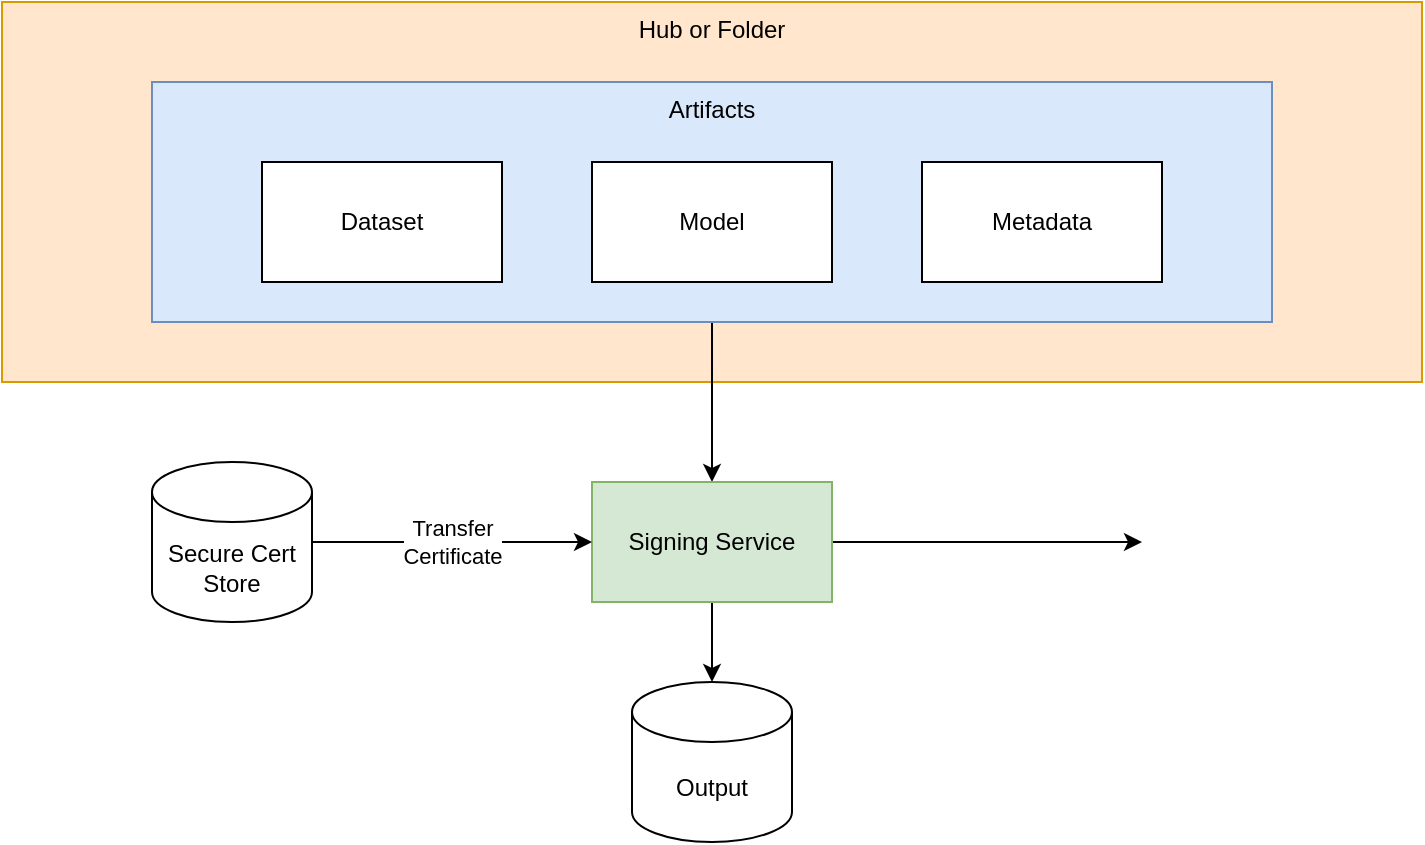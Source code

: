 <mxfile version="28.0.4" pages="4">
  <diagram name="Page-1" id="lHjZKfOE-zh-q63S4vD_">
    <mxGraphModel dx="1018" dy="689" grid="1" gridSize="10" guides="1" tooltips="1" connect="1" arrows="1" fold="1" page="1" pageScale="1" pageWidth="850" pageHeight="1100" math="0" shadow="0">
      <root>
        <mxCell id="0" />
        <mxCell id="1" parent="0" />
        <mxCell id="DBIdx-6xCHj_AeUs6Mxb-13" value="Hub or Folder" style="rounded=0;whiteSpace=wrap;html=1;verticalAlign=top;fillColor=#ffe6cc;strokeColor=#d79b00;" parent="1" vertex="1">
          <mxGeometry x="10" y="90" width="710" height="190" as="geometry" />
        </mxCell>
        <mxCell id="DBIdx-6xCHj_AeUs6Mxb-9" style="edgeStyle=orthogonalEdgeStyle;rounded=0;orthogonalLoop=1;jettySize=auto;html=1;" parent="1" source="DBIdx-6xCHj_AeUs6Mxb-6" target="DBIdx-6xCHj_AeUs6Mxb-3" edge="1">
          <mxGeometry relative="1" as="geometry" />
        </mxCell>
        <mxCell id="DBIdx-6xCHj_AeUs6Mxb-6" value="Artifacts" style="rounded=0;whiteSpace=wrap;html=1;verticalAlign=top;fillColor=#dae8fc;strokeColor=#6c8ebf;" parent="1" vertex="1">
          <mxGeometry x="85" y="130" width="560" height="120" as="geometry" />
        </mxCell>
        <mxCell id="DBIdx-6xCHj_AeUs6Mxb-1" value="Dataset" style="rounded=0;whiteSpace=wrap;html=1;" parent="1" vertex="1">
          <mxGeometry x="140" y="170" width="120" height="60" as="geometry" />
        </mxCell>
        <mxCell id="DBIdx-6xCHj_AeUs6Mxb-2" value="Model" style="rounded=0;whiteSpace=wrap;html=1;" parent="1" vertex="1">
          <mxGeometry x="305" y="170" width="120" height="60" as="geometry" />
        </mxCell>
        <mxCell id="DBIdx-6xCHj_AeUs6Mxb-12" value="" style="edgeStyle=orthogonalEdgeStyle;rounded=0;orthogonalLoop=1;jettySize=auto;html=1;" parent="1" source="DBIdx-6xCHj_AeUs6Mxb-3" target="DBIdx-6xCHj_AeUs6Mxb-10" edge="1">
          <mxGeometry relative="1" as="geometry" />
        </mxCell>
        <mxCell id="iD6rXVJysTFWUHrL01mQ-1" style="edgeStyle=orthogonalEdgeStyle;rounded=0;orthogonalLoop=1;jettySize=auto;html=1;" edge="1" parent="1" source="DBIdx-6xCHj_AeUs6Mxb-3">
          <mxGeometry relative="1" as="geometry">
            <mxPoint x="580" y="360" as="targetPoint" />
          </mxGeometry>
        </mxCell>
        <mxCell id="DBIdx-6xCHj_AeUs6Mxb-3" value="Signing Service" style="rounded=0;whiteSpace=wrap;html=1;fillColor=#d5e8d4;strokeColor=#82b366;" parent="1" vertex="1">
          <mxGeometry x="305" y="330" width="120" height="60" as="geometry" />
        </mxCell>
        <mxCell id="DBIdx-6xCHj_AeUs6Mxb-4" value="Metadata" style="rounded=0;whiteSpace=wrap;html=1;strokeColor=default;align=center;verticalAlign=middle;fontFamily=Helvetica;fontSize=12;fontColor=default;fillColor=default;" parent="1" vertex="1">
          <mxGeometry x="470" y="170" width="120" height="60" as="geometry" />
        </mxCell>
        <mxCell id="DBIdx-6xCHj_AeUs6Mxb-8" value="Transfer&lt;div&gt;Certificate&lt;/div&gt;" style="edgeStyle=orthogonalEdgeStyle;rounded=0;orthogonalLoop=1;jettySize=auto;html=1;" parent="1" source="DBIdx-6xCHj_AeUs6Mxb-7" target="DBIdx-6xCHj_AeUs6Mxb-3" edge="1">
          <mxGeometry relative="1" as="geometry" />
        </mxCell>
        <mxCell id="DBIdx-6xCHj_AeUs6Mxb-7" value="Secure Cert Store" style="shape=cylinder3;whiteSpace=wrap;html=1;boundedLbl=1;backgroundOutline=1;size=15;" parent="1" vertex="1">
          <mxGeometry x="85" y="320" width="80" height="80" as="geometry" />
        </mxCell>
        <mxCell id="DBIdx-6xCHj_AeUs6Mxb-10" value="Output" style="shape=cylinder3;whiteSpace=wrap;html=1;boundedLbl=1;backgroundOutline=1;size=15;" parent="1" vertex="1">
          <mxGeometry x="325" y="430" width="80" height="80" as="geometry" />
        </mxCell>
      </root>
    </mxGraphModel>
  </diagram>
  <diagram id="gBATh2u5Pj2PIVavHPST" name="Page-2">
    <mxGraphModel dx="1146" dy="1150" grid="1" gridSize="10" guides="1" tooltips="1" connect="1" arrows="1" fold="1" page="1" pageScale="1" pageWidth="850" pageHeight="1100" math="0" shadow="0">
      <root>
        <mxCell id="0" />
        <mxCell id="1" parent="0" />
        <mxCell id="5A9qN5svTpLRhIkaRY0r-3" value="" style="edgeStyle=orthogonalEdgeStyle;rounded=0;orthogonalLoop=1;jettySize=auto;html=1;" edge="1" parent="1" source="5A9qN5svTpLRhIkaRY0r-1" target="5A9qN5svTpLRhIkaRY0r-2">
          <mxGeometry relative="1" as="geometry" />
        </mxCell>
        <mxCell id="5A9qN5svTpLRhIkaRY0r-1" value="Input&lt;div&gt;(Folder/REST/CLI)&lt;/div&gt;&lt;div&gt;&lt;br&gt;&lt;/div&gt;&lt;div&gt;[Model, Dataset, Metadata]&lt;/div&gt;" style="rounded=0;whiteSpace=wrap;html=1;" vertex="1" parent="1">
          <mxGeometry x="120" y="270" width="190" height="110" as="geometry" />
        </mxCell>
        <mxCell id="5A9qN5svTpLRhIkaRY0r-5" value="" style="edgeStyle=orthogonalEdgeStyle;rounded=0;orthogonalLoop=1;jettySize=auto;html=1;" edge="1" parent="1" source="5A9qN5svTpLRhIkaRY0r-2" target="5A9qN5svTpLRhIkaRY0r-4">
          <mxGeometry relative="1" as="geometry" />
        </mxCell>
        <mxCell id="5A9qN5svTpLRhIkaRY0r-2" value="Signing Service&lt;div&gt;&lt;br&gt;&lt;/div&gt;&lt;div&gt;&lt;div&gt;1. Hash model + dataset&lt;/div&gt;&lt;div&gt;2. Load keys from KeyStore&lt;/div&gt;&lt;div&gt;3. Generate signature&lt;/div&gt;&lt;div&gt;4. Attach public key + meta&lt;/div&gt;&lt;/div&gt;" style="whiteSpace=wrap;html=1;rounded=0;" vertex="1" parent="1">
          <mxGeometry x="390" y="272.5" width="195" height="105" as="geometry" />
        </mxCell>
        <mxCell id="5A9qN5svTpLRhIkaRY0r-4" value="Output Bundle&amp;nbsp;&lt;div&gt;(.zip)&lt;/div&gt;" style="whiteSpace=wrap;html=1;rounded=0;" vertex="1" parent="1">
          <mxGeometry x="670" y="272.5" width="195" height="105" as="geometry" />
        </mxCell>
      </root>
    </mxGraphModel>
  </diagram>
  <diagram id="jxSmd8mhOVsMAKIabr9P" name="Page-3">
    <mxGraphModel dx="2070" dy="1184" grid="1" gridSize="10" guides="1" tooltips="1" connect="1" arrows="1" fold="1" page="1" pageScale="1" pageWidth="850" pageHeight="1100" math="0" shadow="0">
      <root>
        <mxCell id="0" />
        <mxCell id="1" parent="0" />
        <mxCell id="y8knkoZISpuH4EOaY4Iv-5" value="" style="group" parent="1" vertex="1" connectable="0">
          <mxGeometry x="150" y="120" width="120" height="510" as="geometry" />
        </mxCell>
        <mxCell id="y8knkoZISpuH4EOaY4Iv-1" value="" style="endArrow=none;dashed=1;html=1;dashPattern=1 3;strokeWidth=2;rounded=0;" parent="y8knkoZISpuH4EOaY4Iv-5" target="y8knkoZISpuH4EOaY4Iv-2" edge="1">
          <mxGeometry width="50" height="50" relative="1" as="geometry">
            <mxPoint x="60" y="480" as="sourcePoint" />
            <mxPoint x="60" y="80" as="targetPoint" />
          </mxGeometry>
        </mxCell>
        <mxCell id="y8knkoZISpuH4EOaY4Iv-2" value="Input" style="rounded=1;whiteSpace=wrap;html=1;" parent="y8knkoZISpuH4EOaY4Iv-5" vertex="1">
          <mxGeometry width="120" height="30" as="geometry" />
        </mxCell>
        <mxCell id="y8knkoZISpuH4EOaY4Iv-3" value="Input" style="rounded=1;whiteSpace=wrap;html=1;" parent="y8knkoZISpuH4EOaY4Iv-5" vertex="1">
          <mxGeometry y="480" width="120" height="30" as="geometry" />
        </mxCell>
        <mxCell id="y8knkoZISpuH4EOaY4Iv-42" value="(1) Request Signature Verification" style="endArrow=classic;html=1;rounded=0;" parent="y8knkoZISpuH4EOaY4Iv-5" edge="1">
          <mxGeometry x="-0.787" width="50" height="50" relative="1" as="geometry">
            <mxPoint x="-140" y="420" as="sourcePoint" />
            <mxPoint x="800" y="420" as="targetPoint" />
            <mxPoint as="offset" />
          </mxGeometry>
        </mxCell>
        <mxCell id="y8knkoZISpuH4EOaY4Iv-43" value="(2) Response Signature Status" style="endArrow=classic;html=1;rounded=0;" parent="y8knkoZISpuH4EOaY4Iv-5" edge="1">
          <mxGeometry x="-0.787" width="50" height="50" relative="1" as="geometry">
            <mxPoint x="800" y="450" as="sourcePoint" />
            <mxPoint x="-140" y="450" as="targetPoint" />
            <mxPoint as="offset" />
          </mxGeometry>
        </mxCell>
        <mxCell id="y8knkoZISpuH4EOaY4Iv-6" value="" style="group" parent="1" vertex="1" connectable="0">
          <mxGeometry x="330" y="120" width="120" height="510" as="geometry" />
        </mxCell>
        <mxCell id="y8knkoZISpuH4EOaY4Iv-7" value="" style="endArrow=none;dashed=1;html=1;dashPattern=1 3;strokeWidth=2;rounded=0;" parent="y8knkoZISpuH4EOaY4Iv-6" target="y8knkoZISpuH4EOaY4Iv-8" edge="1">
          <mxGeometry width="50" height="50" relative="1" as="geometry">
            <mxPoint x="60" y="480" as="sourcePoint" />
            <mxPoint x="60" y="80" as="targetPoint" />
          </mxGeometry>
        </mxCell>
        <mxCell id="y8knkoZISpuH4EOaY4Iv-8" value="Signing Service" style="rounded=1;whiteSpace=wrap;html=1;" parent="y8knkoZISpuH4EOaY4Iv-6" vertex="1">
          <mxGeometry width="120" height="30" as="geometry" />
        </mxCell>
        <mxCell id="y8knkoZISpuH4EOaY4Iv-9" value="Signing Service" style="rounded=1;whiteSpace=wrap;html=1;" parent="y8knkoZISpuH4EOaY4Iv-6" vertex="1">
          <mxGeometry y="480" width="120" height="30" as="geometry" />
        </mxCell>
        <mxCell id="y8knkoZISpuH4EOaY4Iv-35" value="(2) Request Artifacts" style="endArrow=classic;html=1;rounded=0;" parent="y8knkoZISpuH4EOaY4Iv-6" edge="1">
          <mxGeometry width="50" height="50" relative="1" as="geometry">
            <mxPoint x="60" y="120" as="sourcePoint" />
            <mxPoint x="-120" y="120" as="targetPoint" />
          </mxGeometry>
        </mxCell>
        <mxCell id="y8knkoZISpuH4EOaY4Iv-36" value="(3) Response Artifacts" style="endArrow=classic;html=1;rounded=0;" parent="y8knkoZISpuH4EOaY4Iv-6" edge="1">
          <mxGeometry width="50" height="50" relative="1" as="geometry">
            <mxPoint x="-120" y="150" as="sourcePoint" />
            <mxPoint x="60" y="150" as="targetPoint" />
            <mxPoint as="offset" />
          </mxGeometry>
        </mxCell>
        <mxCell id="y8knkoZISpuH4EOaY4Iv-37" value="(4) Request Keys" style="endArrow=classic;html=1;rounded=0;" parent="y8knkoZISpuH4EOaY4Iv-6" edge="1">
          <mxGeometry width="50" height="50" relative="1" as="geometry">
            <mxPoint x="60" y="180" as="sourcePoint" />
            <mxPoint x="240" y="180" as="targetPoint" />
            <mxPoint as="offset" />
          </mxGeometry>
        </mxCell>
        <mxCell id="y8knkoZISpuH4EOaY4Iv-39" value="(6) Sign Artifacts" style="endArrow=classic;html=1;rounded=0;edgeStyle=orthogonalEdgeStyle;" parent="y8knkoZISpuH4EOaY4Iv-6" edge="1">
          <mxGeometry width="50" height="50" relative="1" as="geometry">
            <mxPoint x="60" y="250" as="sourcePoint" />
            <mxPoint x="60" y="300" as="targetPoint" />
            <mxPoint as="offset" />
            <Array as="points">
              <mxPoint x="130" y="250" />
              <mxPoint x="130" y="300" />
              <mxPoint x="60" y="300" />
            </Array>
          </mxGeometry>
        </mxCell>
        <mxCell id="y8knkoZISpuH4EOaY4Iv-40" value="(7) Create Bundle" style="endArrow=classic;html=1;rounded=0;" parent="y8knkoZISpuH4EOaY4Iv-6" edge="1">
          <mxGeometry x="0.5" width="50" height="50" relative="1" as="geometry">
            <mxPoint x="60" y="330" as="sourcePoint" />
            <mxPoint x="420" y="330" as="targetPoint" />
            <mxPoint as="offset" />
          </mxGeometry>
        </mxCell>
        <mxCell id="y8knkoZISpuH4EOaY4Iv-10" value="" style="group" parent="1" vertex="1" connectable="0">
          <mxGeometry x="510" y="120" width="120" height="510" as="geometry" />
        </mxCell>
        <mxCell id="y8knkoZISpuH4EOaY4Iv-11" value="" style="endArrow=none;dashed=1;html=1;dashPattern=1 3;strokeWidth=2;rounded=0;" parent="y8knkoZISpuH4EOaY4Iv-10" target="y8knkoZISpuH4EOaY4Iv-12" edge="1">
          <mxGeometry width="50" height="50" relative="1" as="geometry">
            <mxPoint x="60" y="480" as="sourcePoint" />
            <mxPoint x="60" y="80" as="targetPoint" />
          </mxGeometry>
        </mxCell>
        <mxCell id="y8knkoZISpuH4EOaY4Iv-12" value="Keystore" style="rounded=1;whiteSpace=wrap;html=1;" parent="y8knkoZISpuH4EOaY4Iv-10" vertex="1">
          <mxGeometry width="120" height="30" as="geometry" />
        </mxCell>
        <mxCell id="y8knkoZISpuH4EOaY4Iv-13" value="Keystore" style="rounded=1;whiteSpace=wrap;html=1;" parent="y8knkoZISpuH4EOaY4Iv-10" vertex="1">
          <mxGeometry y="480" width="120" height="30" as="geometry" />
        </mxCell>
        <mxCell id="y8knkoZISpuH4EOaY4Iv-38" value="(5) Response Keys" style="endArrow=classic;html=1;rounded=0;" parent="y8knkoZISpuH4EOaY4Iv-10" edge="1">
          <mxGeometry width="50" height="50" relative="1" as="geometry">
            <mxPoint x="60" y="210" as="sourcePoint" />
            <mxPoint x="-120" y="210" as="targetPoint" />
          </mxGeometry>
        </mxCell>
        <mxCell id="y8knkoZISpuH4EOaY4Iv-41" value="(8) Response Signed Bundle" style="endArrow=classic;html=1;rounded=0;" parent="y8knkoZISpuH4EOaY4Iv-10" edge="1">
          <mxGeometry x="0.73" width="50" height="50" relative="1" as="geometry">
            <mxPoint x="240" y="380" as="sourcePoint" />
            <mxPoint x="-500" y="380" as="targetPoint" />
            <mxPoint as="offset" />
          </mxGeometry>
        </mxCell>
        <mxCell id="y8knkoZISpuH4EOaY4Iv-14" value="" style="group" parent="1" vertex="1" connectable="0">
          <mxGeometry x="690" y="120" width="120" height="510" as="geometry" />
        </mxCell>
        <mxCell id="y8knkoZISpuH4EOaY4Iv-15" value="" style="endArrow=none;dashed=1;html=1;dashPattern=1 3;strokeWidth=2;rounded=0;" parent="y8knkoZISpuH4EOaY4Iv-14" target="y8knkoZISpuH4EOaY4Iv-16" edge="1">
          <mxGeometry width="50" height="50" relative="1" as="geometry">
            <mxPoint x="60" y="480" as="sourcePoint" />
            <mxPoint x="60" y="80" as="targetPoint" />
          </mxGeometry>
        </mxCell>
        <mxCell id="y8knkoZISpuH4EOaY4Iv-16" value="Output" style="rounded=1;whiteSpace=wrap;html=1;" parent="y8knkoZISpuH4EOaY4Iv-14" vertex="1">
          <mxGeometry width="120" height="30" as="geometry" />
        </mxCell>
        <mxCell id="y8knkoZISpuH4EOaY4Iv-17" value="Output&lt;span style=&quot;color: rgba(0, 0, 0, 0); font-family: monospace; font-size: 0px; text-align: start; text-wrap-mode: nowrap;&quot;&gt;%3CmxGraphModel%3E%3Croot%3E%3CmxCell%20id%3D%220%22%2F%3E%3CmxCell%20id%3D%221%22%20parent%3D%220%22%2F%3E%3CmxCell%20id%3D%222%22%20value%3D%22%22%20style%3D%22group%22%20vertex%3D%221%22%20connectable%3D%220%22%20parent%3D%221%22%3E%3CmxGeometry%20x%3D%22150%22%20y%3D%22120%22%20width%3D%22120%22%20height%3D%22510%22%20as%3D%22geometry%22%2F%3E%3C%2FmxCell%3E%3CmxCell%20id%3D%223%22%20value%3D%22%22%20style%3D%22endArrow%3Dnone%3Bdashed%3D1%3Bhtml%3D1%3BdashPattern%3D1%203%3BstrokeWidth%3D2%3Brounded%3D0%3B%22%20edge%3D%221%22%20parent%3D%222%22%20target%3D%224%22%3E%3CmxGeometry%20width%3D%2250%22%20height%3D%2250%22%20relative%3D%221%22%20as%3D%22geometry%22%3E%3CmxPoint%20x%3D%2260%22%20y%3D%22480%22%20as%3D%22sourcePoint%22%2F%3E%3CmxPoint%20x%3D%2260%22%20y%3D%2280%22%20as%3D%22targetPoint%22%2F%3E%3C%2FmxGeometry%3E%3C%2FmxCell%3E%3CmxCell%20id%3D%224%22%20value%3D%22Input%22%20style%3D%22rounded%3D1%3BwhiteSpace%3Dwrap%3Bhtml%3D1%3B%22%20vertex%3D%221%22%20parent%3D%222%22%3E%3CmxGeometry%20width%3D%22120%22%20height%3D%2230%22%20as%3D%22geometry%22%2F%3E%3C%2FmxCell%3E%3CmxCell%20id%3D%225%22%20value%3D%22Input%22%20style%3D%22rounded%3D1%3BwhiteSpace%3Dwrap%3Bhtml%3D1%3B%22%20vertex%3D%221%22%20parent%3D%222%22%3E%3CmxGeometry%20y%3D%22480%22%20width%3D%22120%22%20height%3D%2230%22%20as%3D%22geometry%22%2F%3E%3C%2FmxCell%3E%3C%2Froot%3E%3C%2FmxGraphModel%3E&lt;/span&gt;" style="rounded=1;whiteSpace=wrap;html=1;" parent="y8knkoZISpuH4EOaY4Iv-14" vertex="1">
          <mxGeometry y="480" width="120" height="30" as="geometry" />
        </mxCell>
        <mxCell id="y8knkoZISpuH4EOaY4Iv-18" value="" style="group" parent="1" vertex="1" connectable="0">
          <mxGeometry x="890" y="120" width="120" height="510" as="geometry" />
        </mxCell>
        <mxCell id="y8knkoZISpuH4EOaY4Iv-19" value="" style="endArrow=none;dashed=1;html=1;dashPattern=1 3;strokeWidth=2;rounded=0;" parent="y8knkoZISpuH4EOaY4Iv-18" target="y8knkoZISpuH4EOaY4Iv-20" edge="1">
          <mxGeometry width="50" height="50" relative="1" as="geometry">
            <mxPoint x="60" y="480" as="sourcePoint" />
            <mxPoint x="60" y="80" as="targetPoint" />
          </mxGeometry>
        </mxCell>
        <mxCell id="y8knkoZISpuH4EOaY4Iv-20" value="Verifier" style="rounded=1;whiteSpace=wrap;html=1;" parent="y8knkoZISpuH4EOaY4Iv-18" vertex="1">
          <mxGeometry width="120" height="30" as="geometry" />
        </mxCell>
        <mxCell id="y8knkoZISpuH4EOaY4Iv-21" value="Verifier" style="rounded=1;whiteSpace=wrap;html=1;" parent="y8knkoZISpuH4EOaY4Iv-18" vertex="1">
          <mxGeometry y="480" width="120" height="30" as="geometry" />
        </mxCell>
        <mxCell id="y8knkoZISpuH4EOaY4Iv-22" value="User" style="shape=umlActor;verticalLabelPosition=bottom;verticalAlign=top;html=1;outlineConnect=0;" parent="1" vertex="1">
          <mxGeometry x="-5" y="70" width="30" height="60" as="geometry" />
        </mxCell>
        <mxCell id="y8knkoZISpuH4EOaY4Iv-31" value="User" style="rounded=1;whiteSpace=wrap;html=1;" parent="1" vertex="1">
          <mxGeometry x="-50" y="600" width="120" height="30" as="geometry" />
        </mxCell>
        <mxCell id="y8knkoZISpuH4EOaY4Iv-29" value="" style="endArrow=none;dashed=1;html=1;dashPattern=1 3;strokeWidth=2;rounded=0;" parent="1" edge="1">
          <mxGeometry width="50" height="50" relative="1" as="geometry">
            <mxPoint x="10" y="600" as="sourcePoint" />
            <mxPoint x="10" y="150" as="targetPoint" />
          </mxGeometry>
        </mxCell>
        <mxCell id="y8knkoZISpuH4EOaY4Iv-33" value="(1) Request Signing" style="endArrow=classic;html=1;rounded=0;" parent="1" edge="1">
          <mxGeometry x="-0.474" width="50" height="50" relative="1" as="geometry">
            <mxPoint x="10" y="210" as="sourcePoint" />
            <mxPoint x="390" y="210" as="targetPoint" />
            <mxPoint as="offset" />
          </mxGeometry>
        </mxCell>
        <mxCell id="y8knkoZISpuH4EOaY4Iv-46" value="" style="edgeStyle=orthogonalEdgeStyle;rounded=0;orthogonalLoop=1;jettySize=auto;html=1;entryX=1;entryY=0.5;entryDx=0;entryDy=0;" parent="1" source="y8knkoZISpuH4EOaY4Iv-44" target="y8knkoZISpuH4EOaY4Iv-47" edge="1">
          <mxGeometry relative="1" as="geometry">
            <mxPoint x="-115" y="355" as="targetPoint" />
          </mxGeometry>
        </mxCell>
        <mxCell id="y8knkoZISpuH4EOaY4Iv-44" value="" style="shape=curlyBracket;whiteSpace=wrap;html=1;rounded=1;labelPosition=left;verticalLabelPosition=middle;align=right;verticalAlign=middle;" parent="1" vertex="1">
          <mxGeometry x="-70" y="210" width="50" height="310" as="geometry" />
        </mxCell>
        <mxCell id="y8knkoZISpuH4EOaY4Iv-47" value="Signing Process" style="text;html=1;align=center;verticalAlign=middle;whiteSpace=wrap;rounded=0;" parent="1" vertex="1">
          <mxGeometry x="-150" y="350" width="60" height="30" as="geometry" />
        </mxCell>
        <mxCell id="y8knkoZISpuH4EOaY4Iv-50" style="edgeStyle=orthogonalEdgeStyle;rounded=0;orthogonalLoop=1;jettySize=auto;html=1;" parent="1" source="y8knkoZISpuH4EOaY4Iv-48" target="y8knkoZISpuH4EOaY4Iv-49" edge="1">
          <mxGeometry relative="1" as="geometry" />
        </mxCell>
        <mxCell id="y8knkoZISpuH4EOaY4Iv-48" value="" style="shape=curlyBracket;whiteSpace=wrap;html=1;rounded=1;labelPosition=left;verticalLabelPosition=middle;align=right;verticalAlign=middle;" parent="1" vertex="1">
          <mxGeometry x="-70" y="530" width="50" height="50" as="geometry" />
        </mxCell>
        <mxCell id="y8knkoZISpuH4EOaY4Iv-49" value="Signature Verification Process" style="text;html=1;align=center;verticalAlign=middle;whiteSpace=wrap;rounded=0;" parent="1" vertex="1">
          <mxGeometry x="-150" y="540" width="60" height="30" as="geometry" />
        </mxCell>
      </root>
    </mxGraphModel>
  </diagram>
  <diagram id="WhpVRVChynw1reP00Lfb" name="Page-4">
    <mxGraphModel dx="2070" dy="1184" grid="1" gridSize="10" guides="1" tooltips="1" connect="1" arrows="1" fold="1" page="1" pageScale="1" pageWidth="850" pageHeight="1100" math="0" shadow="0">
      <root>
        <mxCell id="0" />
        <mxCell id="1" parent="0" />
        <mxCell id="Ur2vTDHt5LLVgG34sixB-9" value="" style="edgeStyle=orthogonalEdgeStyle;rounded=0;orthogonalLoop=1;jettySize=auto;html=1;" edge="1" parent="1" source="Ur2vTDHt5LLVgG34sixB-1" target="Ur2vTDHt5LLVgG34sixB-2">
          <mxGeometry relative="1" as="geometry" />
        </mxCell>
        <mxCell id="Ur2vTDHt5LLVgG34sixB-1" value="Source Code" style="rounded=0;whiteSpace=wrap;html=1;" vertex="1" parent="1">
          <mxGeometry x="260" y="160" width="120" height="60" as="geometry" />
        </mxCell>
        <mxCell id="Ur2vTDHt5LLVgG34sixB-10" value="" style="edgeStyle=orthogonalEdgeStyle;rounded=0;orthogonalLoop=1;jettySize=auto;html=1;" edge="1" parent="1" source="Ur2vTDHt5LLVgG34sixB-2" target="Ur2vTDHt5LLVgG34sixB-3">
          <mxGeometry relative="1" as="geometry" />
        </mxCell>
        <mxCell id="Ur2vTDHt5LLVgG34sixB-2" value="Dependencies + Libraries" style="rounded=0;whiteSpace=wrap;html=1;" vertex="1" parent="1">
          <mxGeometry x="260" y="260" width="120" height="60" as="geometry" />
        </mxCell>
        <mxCell id="Ur2vTDHt5LLVgG34sixB-11" value="" style="edgeStyle=orthogonalEdgeStyle;rounded=0;orthogonalLoop=1;jettySize=auto;html=1;" edge="1" parent="1" source="Ur2vTDHt5LLVgG34sixB-3" target="Ur2vTDHt5LLVgG34sixB-4">
          <mxGeometry relative="1" as="geometry" />
        </mxCell>
        <mxCell id="Ur2vTDHt5LLVgG34sixB-3" value="&lt;meta charset=&quot;utf-8&quot;&gt;Build &amp;amp; Compilation" style="rounded=0;whiteSpace=wrap;html=1;" vertex="1" parent="1">
          <mxGeometry x="260" y="360" width="120" height="60" as="geometry" />
        </mxCell>
        <mxCell id="Ur2vTDHt5LLVgG34sixB-12" value="" style="edgeStyle=orthogonalEdgeStyle;rounded=0;orthogonalLoop=1;jettySize=auto;html=1;" edge="1" parent="1" source="Ur2vTDHt5LLVgG34sixB-4" target="Ur2vTDHt5LLVgG34sixB-5">
          <mxGeometry relative="1" as="geometry" />
        </mxCell>
        <mxCell id="Ur2vTDHt5LLVgG34sixB-4" value="&lt;meta charset=&quot;utf-8&quot;&gt;Container Images &amp;amp; Base Layers" style="rounded=0;whiteSpace=wrap;html=1;" vertex="1" parent="1">
          <mxGeometry x="260" y="460" width="120" height="60" as="geometry" />
        </mxCell>
        <mxCell id="Ur2vTDHt5LLVgG34sixB-13" value="" style="edgeStyle=orthogonalEdgeStyle;rounded=0;orthogonalLoop=1;jettySize=auto;html=1;" edge="1" parent="1" source="Ur2vTDHt5LLVgG34sixB-5" target="Ur2vTDHt5LLVgG34sixB-8">
          <mxGeometry relative="1" as="geometry" />
        </mxCell>
        <mxCell id="Ur2vTDHt5LLVgG34sixB-5" value="&lt;meta charset=&quot;utf-8&quot;&gt;Artifact Storage (Registries)" style="rounded=0;whiteSpace=wrap;html=1;" vertex="1" parent="1">
          <mxGeometry x="260" y="560" width="120" height="60" as="geometry" />
        </mxCell>
        <mxCell id="Ur2vTDHt5LLVgG34sixB-8" value="&lt;meta charset=&quot;utf-8&quot;&gt;Deployment &amp;amp; Runtime" style="rounded=0;whiteSpace=wrap;html=1;" vertex="1" parent="1">
          <mxGeometry x="260" y="660" width="120" height="60" as="geometry" />
        </mxCell>
        <mxCell id="Ur2vTDHt5LLVgG34sixB-14" value="" style="endArrow=blockThin;html=1;strokeColor=#d20a0a;bendable=1;rounded=0;endFill=1;endSize=4;strokeWidth=1.5;startSize=4;startArrow=none;startFill=0;" edge="1" parent="1" source="Ur2vTDHt5LLVgG34sixB-18">
          <mxGeometry width="50" height="50" relative="1" as="geometry">
            <mxPoint x="440" y="190" as="sourcePoint" />
            <mxPoint x="260" y="190" as="targetPoint" />
            <Array as="points" />
          </mxGeometry>
        </mxCell>
        <mxCell id="Ur2vTDHt5LLVgG34sixB-22" value="" style="group" vertex="1" connectable="0" parent="1">
          <mxGeometry x="-70" y="160" width="230" height="60" as="geometry" />
        </mxCell>
        <mxCell id="Ur2vTDHt5LLVgG34sixB-18" value="Malicious commits, insider threats, or compromised repositories" style="rounded=1;whiteSpace=wrap;html=1;dashed=1;strokeColor=#FF3333;strokeWidth=2;" vertex="1" parent="Ur2vTDHt5LLVgG34sixB-22">
          <mxGeometry width="230" height="60" as="geometry" />
        </mxCell>
        <mxCell id="Ur2vTDHt5LLVgG34sixB-23" value="" style="group" vertex="1" connectable="0" parent="1">
          <mxGeometry x="-70" y="260" width="230" height="60" as="geometry" />
        </mxCell>
        <mxCell id="Ur2vTDHt5LLVgG34sixB-24" value="Using outdated or malicious open-source packages" style="rounded=1;whiteSpace=wrap;html=1;dashed=1;strokeColor=#FF3333;strokeWidth=2;" vertex="1" parent="Ur2vTDHt5LLVgG34sixB-23">
          <mxGeometry width="230" height="60" as="geometry" />
        </mxCell>
        <mxCell id="Ur2vTDHt5LLVgG34sixB-26" value="" style="group" vertex="1" connectable="0" parent="1">
          <mxGeometry x="-70" y="360" width="230" height="60" as="geometry" />
        </mxCell>
        <mxCell id="Ur2vTDHt5LLVgG34sixB-27" value="&lt;meta charset=&quot;utf-8&quot;&gt;Compromised CI/CD pipelines inserting malicious code" style="rounded=1;whiteSpace=wrap;html=1;dashed=1;strokeColor=#FF3333;strokeWidth=2;" vertex="1" parent="Ur2vTDHt5LLVgG34sixB-26">
          <mxGeometry width="230" height="60" as="geometry" />
        </mxCell>
        <mxCell id="Ur2vTDHt5LLVgG34sixB-29" value="" style="group" vertex="1" connectable="0" parent="1">
          <mxGeometry x="-70" y="460" width="230" height="60" as="geometry" />
        </mxCell>
        <mxCell id="Ur2vTDHt5LLVgG34sixB-30" value="&lt;meta charset=&quot;utf-8&quot;&gt;Vulnerabilities in base images or bloated containers" style="rounded=1;whiteSpace=wrap;html=1;dashed=1;strokeColor=#FF3333;strokeWidth=2;" vertex="1" parent="Ur2vTDHt5LLVgG34sixB-29">
          <mxGeometry width="230" height="60" as="geometry" />
        </mxCell>
        <mxCell id="Ur2vTDHt5LLVgG34sixB-32" value="" style="group" vertex="1" connectable="0" parent="1">
          <mxGeometry x="-70" y="560" width="230" height="60" as="geometry" />
        </mxCell>
        <mxCell id="Ur2vTDHt5LLVgG34sixB-33" value="&lt;meta charset=&quot;utf-8&quot;&gt;Registry tampering or man-in-the-middle attacks" style="rounded=1;whiteSpace=wrap;html=1;dashed=1;strokeColor=#FF3333;strokeWidth=2;" vertex="1" parent="Ur2vTDHt5LLVgG34sixB-32">
          <mxGeometry width="230" height="60" as="geometry" />
        </mxCell>
        <mxCell id="Ur2vTDHt5LLVgG34sixB-35" value="" style="group" vertex="1" connectable="0" parent="1">
          <mxGeometry x="-70" y="660" width="230" height="60" as="geometry" />
        </mxCell>
        <mxCell id="Ur2vTDHt5LLVgG34sixB-36" value="Pulling unverified images into production; runtime exploits" style="rounded=1;whiteSpace=wrap;html=1;dashed=1;strokeColor=#FF3333;strokeWidth=2;" vertex="1" parent="Ur2vTDHt5LLVgG34sixB-35">
          <mxGeometry width="230" height="60" as="geometry" />
        </mxCell>
        <mxCell id="Ur2vTDHt5LLVgG34sixB-38" value="" style="endArrow=blockThin;html=1;strokeColor=#d20a0a;bendable=1;rounded=0;endFill=1;endSize=4;strokeWidth=1.5;startSize=4;startArrow=none;startFill=0;" edge="1" parent="1" source="Ur2vTDHt5LLVgG34sixB-24">
          <mxGeometry width="50" height="50" relative="1" as="geometry">
            <mxPoint x="440" y="289.5" as="sourcePoint" />
            <mxPoint x="260" y="290" as="targetPoint" />
            <Array as="points" />
          </mxGeometry>
        </mxCell>
        <mxCell id="Ur2vTDHt5LLVgG34sixB-39" value="" style="endArrow=blockThin;html=1;strokeColor=#d20a0a;bendable=1;rounded=0;endFill=1;endSize=4;strokeWidth=1.5;startSize=4;startArrow=none;startFill=0;exitX=1;exitY=0.5;exitDx=0;exitDy=0;" edge="1" parent="1" source="Ur2vTDHt5LLVgG34sixB-27">
          <mxGeometry width="50" height="50" relative="1" as="geometry">
            <mxPoint x="440" y="389.5" as="sourcePoint" />
            <mxPoint x="260" y="390" as="targetPoint" />
            <Array as="points" />
          </mxGeometry>
        </mxCell>
        <mxCell id="Ur2vTDHt5LLVgG34sixB-40" value="" style="endArrow=blockThin;html=1;strokeColor=#d20a0a;bendable=1;rounded=0;endFill=1;endSize=4;strokeWidth=1.5;startSize=4;startArrow=none;startFill=0;exitX=1;exitY=0.5;exitDx=0;exitDy=0;" edge="1" parent="1" source="Ur2vTDHt5LLVgG34sixB-30">
          <mxGeometry width="50" height="50" relative="1" as="geometry">
            <mxPoint x="440" y="489.5" as="sourcePoint" />
            <mxPoint x="260" y="490" as="targetPoint" />
            <Array as="points" />
          </mxGeometry>
        </mxCell>
        <mxCell id="Ur2vTDHt5LLVgG34sixB-41" value="" style="endArrow=blockThin;html=1;strokeColor=#d20a0a;bendable=1;rounded=0;endFill=1;endSize=4;strokeWidth=1.5;startSize=4;startArrow=none;startFill=0;" edge="1" parent="1" source="Ur2vTDHt5LLVgG34sixB-33">
          <mxGeometry width="50" height="50" relative="1" as="geometry">
            <mxPoint x="440" y="589.5" as="sourcePoint" />
            <mxPoint x="260" y="590" as="targetPoint" />
            <Array as="points" />
          </mxGeometry>
        </mxCell>
        <mxCell id="Ur2vTDHt5LLVgG34sixB-42" value="" style="endArrow=blockThin;html=1;strokeColor=#d20a0a;bendable=1;rounded=0;endFill=1;endSize=4;strokeWidth=1.5;startSize=4;startArrow=none;startFill=0;exitX=1;exitY=0.5;exitDx=0;exitDy=0;" edge="1" parent="1" source="Ur2vTDHt5LLVgG34sixB-36">
          <mxGeometry width="50" height="50" relative="1" as="geometry">
            <mxPoint x="440" y="689.5" as="sourcePoint" />
            <mxPoint x="260" y="690" as="targetPoint" />
            <Array as="points" />
          </mxGeometry>
        </mxCell>
        <mxCell id="Ur2vTDHt5LLVgG34sixB-43" value="&lt;font style=&quot;font-size: 16px;&quot;&gt;Possible Attacks&lt;/font&gt;" style="text;html=1;align=center;verticalAlign=middle;whiteSpace=wrap;rounded=0;" vertex="1" parent="1">
          <mxGeometry x="-30" y="100" width="150" height="30" as="geometry" />
        </mxCell>
        <mxCell id="Ur2vTDHt5LLVgG34sixB-44" value="&lt;font style=&quot;font-size: 16px;&quot;&gt;Software Supply Chain Stage&lt;/font&gt;" style="text;html=1;align=center;verticalAlign=middle;whiteSpace=wrap;rounded=0;" vertex="1" parent="1">
          <mxGeometry x="245" y="100" width="150" height="30" as="geometry" />
        </mxCell>
        <mxCell id="Ur2vTDHt5LLVgG34sixB-47" value="&lt;font style=&quot;font-size: 16px;&quot;&gt;Protection&lt;/font&gt;" style="text;html=1;align=center;verticalAlign=middle;whiteSpace=wrap;rounded=0;" vertex="1" parent="1">
          <mxGeometry x="540" y="100" width="150" height="30" as="geometry" />
        </mxCell>
        <mxCell id="Ur2vTDHt5LLVgG34sixB-48" value="" style="group" vertex="1" connectable="0" parent="1">
          <mxGeometry x="480" y="160" width="270" height="60" as="geometry" />
        </mxCell>
        <mxCell id="Ur2vTDHt5LLVgG34sixB-49" value="&lt;font style=&quot;color: rgb(0, 0, 0);&quot;&gt;&lt;span style=&quot;font-family: -apple-system, &amp;quot;system-ui&amp;quot;, &amp;quot;Segoe WPC&amp;quot;, &amp;quot;Segoe UI&amp;quot;, system-ui, Ubuntu, &amp;quot;Droid Sans&amp;quot;, sans-serif;&quot;&gt;- Enforce signed commits&lt;/span&gt;&lt;br style=&quot;font-family: -apple-system, &amp;quot;system-ui&amp;quot;, &amp;quot;Segoe WPC&amp;quot;, &amp;quot;Segoe UI&amp;quot;, system-ui, Ubuntu, &amp;quot;Droid Sans&amp;quot;, sans-serif;&quot;&gt;&lt;span style=&quot;font-family: -apple-system, &amp;quot;system-ui&amp;quot;, &amp;quot;Segoe WPC&amp;quot;, &amp;quot;Segoe UI&amp;quot;, system-ui, Ubuntu, &amp;quot;Droid Sans&amp;quot;, sans-serif;&quot;&gt;- Apply access controls and review processes&lt;/span&gt;&lt;br style=&quot;font-family: -apple-system, &amp;quot;system-ui&amp;quot;, &amp;quot;Segoe WPC&amp;quot;, &amp;quot;Segoe UI&amp;quot;, system-ui, Ubuntu, &amp;quot;Droid Sans&amp;quot;, sans-serif;&quot;&gt;&lt;span style=&quot;font-family: -apple-system, &amp;quot;system-ui&amp;quot;, &amp;quot;Segoe WPC&amp;quot;, &amp;quot;Segoe UI&amp;quot;, system-ui, Ubuntu, &amp;quot;Droid Sans&amp;quot;, sans-serif;&quot;&gt;- Run SAST (Static Analysis)&lt;/span&gt;&lt;/font&gt;" style="rounded=1;whiteSpace=wrap;html=1;dashed=1;strokeColor=#66CC00;strokeWidth=2;align=left;" vertex="1" parent="Ur2vTDHt5LLVgG34sixB-48">
          <mxGeometry width="270" height="60" as="geometry" />
        </mxCell>
        <mxCell id="Ur2vTDHt5LLVgG34sixB-60" value="" style="group" vertex="1" connectable="0" parent="1">
          <mxGeometry x="480" y="260" width="270" height="60" as="geometry" />
        </mxCell>
        <mxCell id="Ur2vTDHt5LLVgG34sixB-61" value="&lt;font style=&quot;color: rgb(0, 0, 0);&quot;&gt;&lt;span style=&quot;font-family: -apple-system, &amp;quot;system-ui&amp;quot;, &amp;quot;Segoe WPC&amp;quot;, &amp;quot;Segoe UI&amp;quot;, system-ui, Ubuntu, &amp;quot;Droid Sans&amp;quot;, sans-serif;&quot;&gt;- Maintain an SBOM&lt;/span&gt;&lt;br style=&quot;font-family: -apple-system, &amp;quot;system-ui&amp;quot;, &amp;quot;Segoe WPC&amp;quot;, &amp;quot;Segoe UI&amp;quot;, system-ui, Ubuntu, &amp;quot;Droid Sans&amp;quot;, sans-serif;&quot;&gt;&lt;span style=&quot;font-family: -apple-system, &amp;quot;system-ui&amp;quot;, &amp;quot;Segoe WPC&amp;quot;, &amp;quot;Segoe UI&amp;quot;, system-ui, Ubuntu, &amp;quot;Droid Sans&amp;quot;, sans-serif;&quot;&gt;- Use trusted registries&lt;/span&gt;&lt;br style=&quot;font-family: -apple-system, &amp;quot;system-ui&amp;quot;, &amp;quot;Segoe WPC&amp;quot;, &amp;quot;Segoe UI&amp;quot;, system-ui, Ubuntu, &amp;quot;Droid Sans&amp;quot;, sans-serif;&quot;&gt;&lt;/font&gt;&lt;div style=&quot;&quot;&gt;&lt;span style=&quot;font-family: -apple-system, &amp;quot;system-ui&amp;quot;, &amp;quot;Segoe WPC&amp;quot;, &amp;quot;Segoe UI&amp;quot;, system-ui, Ubuntu, &amp;quot;Droid Sans&amp;quot;, sans-serif; background-color: transparent;&quot;&gt;&lt;font style=&quot;color: rgb(0, 0, 0);&quot;&gt;- Run automated dependency scans&lt;/font&gt;&lt;/span&gt;&lt;/div&gt;" style="rounded=1;whiteSpace=wrap;html=1;dashed=1;strokeColor=#66CC00;strokeWidth=2;align=left;" vertex="1" parent="Ur2vTDHt5LLVgG34sixB-60">
          <mxGeometry width="270" height="60" as="geometry" />
        </mxCell>
        <mxCell id="Ur2vTDHt5LLVgG34sixB-62" value="" style="group" vertex="1" connectable="0" parent="1">
          <mxGeometry x="480" y="360" width="270" height="60" as="geometry" />
        </mxCell>
        <mxCell id="Ur2vTDHt5LLVgG34sixB-63" value="&lt;font&gt;&lt;span style=&quot;font-family: -apple-system, &amp;quot;system-ui&amp;quot;, &amp;quot;Segoe WPC&amp;quot;, &amp;quot;Segoe UI&amp;quot;, system-ui, Ubuntu, &amp;quot;Droid Sans&amp;quot;, sans-serif;&quot;&gt;- Isolate build environments&lt;/span&gt;&lt;br style=&quot;font-family: -apple-system, &amp;quot;system-ui&amp;quot;, &amp;quot;Segoe WPC&amp;quot;, &amp;quot;Segoe UI&amp;quot;, system-ui, Ubuntu, &amp;quot;Droid Sans&amp;quot;, sans-serif;&quot;&gt;&lt;span style=&quot;font-family: -apple-system, &amp;quot;system-ui&amp;quot;, &amp;quot;Segoe WPC&amp;quot;, &amp;quot;Segoe UI&amp;quot;, system-ui, Ubuntu, &amp;quot;Droid Sans&amp;quot;, sans-serif;&quot;&gt;- Validate commit signatures before building&lt;/span&gt;&lt;br style=&quot;font-family: -apple-system, &amp;quot;system-ui&amp;quot;, &amp;quot;Segoe WPC&amp;quot;, &amp;quot;Segoe UI&amp;quot;, system-ui, Ubuntu, &amp;quot;Droid Sans&amp;quot;, sans-serif;&quot;&gt;&lt;span style=&quot;font-family: -apple-system, &amp;quot;system-ui&amp;quot;, &amp;quot;Segoe WPC&amp;quot;, &amp;quot;Segoe UI&amp;quot;, system-ui, Ubuntu, &amp;quot;Droid Sans&amp;quot;, sans-serif;&quot;&gt;- Sign artifacts as produced&lt;/span&gt;&lt;/font&gt;" style="rounded=1;whiteSpace=wrap;html=1;dashed=1;strokeColor=#66CC00;strokeWidth=2;align=left;" vertex="1" parent="Ur2vTDHt5LLVgG34sixB-62">
          <mxGeometry width="270" height="60" as="geometry" />
        </mxCell>
        <mxCell id="Ur2vTDHt5LLVgG34sixB-64" value="" style="group" vertex="1" connectable="0" parent="1">
          <mxGeometry x="480" y="460" width="270" height="60" as="geometry" />
        </mxCell>
        <mxCell id="Ur2vTDHt5LLVgG34sixB-65" value="&lt;font&gt;&lt;span style=&quot;font-family: -apple-system, &amp;quot;system-ui&amp;quot;, &amp;quot;Segoe WPC&amp;quot;, &amp;quot;Segoe UI&amp;quot;, system-ui, Ubuntu, &amp;quot;Droid Sans&amp;quot;, sans-serif;&quot;&gt;- Use minimal base images&lt;/span&gt;&lt;br style=&quot;font-family: -apple-system, &amp;quot;system-ui&amp;quot;, &amp;quot;Segoe WPC&amp;quot;, &amp;quot;Segoe UI&amp;quot;, system-ui, Ubuntu, &amp;quot;Droid Sans&amp;quot;, sans-serif;&quot;&gt;&lt;span style=&quot;font-family: -apple-system, &amp;quot;system-ui&amp;quot;, &amp;quot;Segoe WPC&amp;quot;, &amp;quot;Segoe UI&amp;quot;, system-ui, Ubuntu, &amp;quot;Droid Sans&amp;quot;, sans-serif;&quot;&gt;- Regularly scan and update base images&lt;/span&gt;&lt;br style=&quot;font-family: -apple-system, &amp;quot;system-ui&amp;quot;, &amp;quot;Segoe WPC&amp;quot;, &amp;quot;Segoe UI&amp;quot;, system-ui, Ubuntu, &amp;quot;Droid Sans&amp;quot;, sans-serif;&quot;&gt;&lt;span style=&quot;font-family: -apple-system, &amp;quot;system-ui&amp;quot;, &amp;quot;Segoe WPC&amp;quot;, &amp;quot;Segoe UI&amp;quot;, system-ui, Ubuntu, &amp;quot;Droid Sans&amp;quot;, sans-serif;&quot;&gt;- Enforce container signing/verification&lt;/span&gt;&lt;/font&gt;" style="rounded=1;whiteSpace=wrap;html=1;dashed=1;strokeColor=#66CC00;strokeWidth=2;align=left;" vertex="1" parent="Ur2vTDHt5LLVgG34sixB-64">
          <mxGeometry width="270" height="60" as="geometry" />
        </mxCell>
        <mxCell id="Ur2vTDHt5LLVgG34sixB-66" value="" style="group" vertex="1" connectable="0" parent="1">
          <mxGeometry x="480" y="560" width="270" height="60" as="geometry" />
        </mxCell>
        <mxCell id="Ur2vTDHt5LLVgG34sixB-67" value="&lt;font&gt;&lt;span style=&quot;font-family: -apple-system, &amp;quot;system-ui&amp;quot;, &amp;quot;Segoe WPC&amp;quot;, &amp;quot;Segoe UI&amp;quot;, system-ui, Ubuntu, &amp;quot;Droid Sans&amp;quot;, sans-serif;&quot;&gt;- Store signed artifacts only&lt;/span&gt;&lt;br style=&quot;font-family: -apple-system, &amp;quot;system-ui&amp;quot;, &amp;quot;Segoe WPC&amp;quot;, &amp;quot;Segoe UI&amp;quot;, system-ui, Ubuntu, &amp;quot;Droid Sans&amp;quot;, sans-serif;&quot;&gt;&lt;span style=&quot;font-family: -apple-system, &amp;quot;system-ui&amp;quot;, &amp;quot;Segoe WPC&amp;quot;, &amp;quot;Segoe UI&amp;quot;, system-ui, Ubuntu, &amp;quot;Droid Sans&amp;quot;, sans-serif;&quot;&gt;- Apply strict access controls&lt;/span&gt;&lt;br style=&quot;font-family: -apple-system, &amp;quot;system-ui&amp;quot;, &amp;quot;Segoe WPC&amp;quot;, &amp;quot;Segoe UI&amp;quot;, system-ui, Ubuntu, &amp;quot;Droid Sans&amp;quot;, sans-serif;&quot;&gt;&lt;span style=&quot;font-family: -apple-system, &amp;quot;system-ui&amp;quot;, &amp;quot;Segoe WPC&amp;quot;, &amp;quot;Segoe UI&amp;quot;, system-ui, Ubuntu, &amp;quot;Droid Sans&amp;quot;, sans-serif;&quot;&gt;- Enable vulnerability scanning at registry&lt;/span&gt;&lt;/font&gt;" style="rounded=1;whiteSpace=wrap;html=1;dashed=1;strokeColor=#66CC00;strokeWidth=2;align=left;" vertex="1" parent="Ur2vTDHt5LLVgG34sixB-66">
          <mxGeometry width="270" height="60" as="geometry" />
        </mxCell>
        <mxCell id="Ur2vTDHt5LLVgG34sixB-68" value="" style="group" vertex="1" connectable="0" parent="1">
          <mxGeometry x="480" y="660" width="270" height="60" as="geometry" />
        </mxCell>
        <mxCell id="Ur2vTDHt5LLVgG34sixB-69" value="&lt;font&gt;&lt;span style=&quot;font-family: -apple-system, &amp;quot;system-ui&amp;quot;, &amp;quot;Segoe WPC&amp;quot;, &amp;quot;Segoe UI&amp;quot;, system-ui, Ubuntu, &amp;quot;Droid Sans&amp;quot;, sans-serif;&quot;&gt;- Enforce policy for signed &amp;amp; scanned images&lt;/span&gt;&lt;br style=&quot;font-family: -apple-system, &amp;quot;system-ui&amp;quot;, &amp;quot;Segoe WPC&amp;quot;, &amp;quot;Segoe UI&amp;quot;, system-ui, Ubuntu, &amp;quot;Droid Sans&amp;quot;, sans-serif;&quot;&gt;&lt;span style=&quot;font-family: -apple-system, &amp;quot;system-ui&amp;quot;, &amp;quot;Segoe WPC&amp;quot;, &amp;quot;Segoe UI&amp;quot;, system-ui, Ubuntu, &amp;quot;Droid Sans&amp;quot;, sans-serif;&quot;&gt;- Use runtime monitoring tools&lt;/span&gt;&lt;br style=&quot;font-family: -apple-system, &amp;quot;system-ui&amp;quot;, &amp;quot;Segoe WPC&amp;quot;, &amp;quot;Segoe UI&amp;quot;, system-ui, Ubuntu, &amp;quot;Droid Sans&amp;quot;, sans-serif;&quot;&gt;&lt;span style=&quot;font-family: -apple-system, &amp;quot;system-ui&amp;quot;, &amp;quot;Segoe WPC&amp;quot;, &amp;quot;Segoe UI&amp;quot;, system-ui, Ubuntu, &amp;quot;Droid Sans&amp;quot;, sans-serif;&quot;&gt;- Enable least-privilege access&lt;/span&gt;&lt;/font&gt;" style="rounded=1;whiteSpace=wrap;html=1;dashed=1;strokeColor=#66CC00;strokeWidth=2;align=left;" vertex="1" parent="Ur2vTDHt5LLVgG34sixB-68">
          <mxGeometry width="270" height="60" as="geometry" />
        </mxCell>
        <mxCell id="Ur2vTDHt5LLVgG34sixB-70" style="edgeStyle=orthogonalEdgeStyle;rounded=0;orthogonalLoop=1;jettySize=auto;html=1;strokeColor=#4D9900;" edge="1" parent="1" source="Ur2vTDHt5LLVgG34sixB-49" target="Ur2vTDHt5LLVgG34sixB-1">
          <mxGeometry relative="1" as="geometry" />
        </mxCell>
        <mxCell id="Ur2vTDHt5LLVgG34sixB-71" value="" style="edgeStyle=orthogonalEdgeStyle;rounded=0;orthogonalLoop=1;jettySize=auto;html=1;strokeColor=#4D9900;" edge="1" parent="1" source="Ur2vTDHt5LLVgG34sixB-61" target="Ur2vTDHt5LLVgG34sixB-2">
          <mxGeometry relative="1" as="geometry" />
        </mxCell>
        <mxCell id="Ur2vTDHt5LLVgG34sixB-72" value="" style="edgeStyle=orthogonalEdgeStyle;rounded=0;orthogonalLoop=1;jettySize=auto;html=1;strokeColor=#4D9900;" edge="1" parent="1" source="Ur2vTDHt5LLVgG34sixB-63" target="Ur2vTDHt5LLVgG34sixB-3">
          <mxGeometry relative="1" as="geometry" />
        </mxCell>
        <mxCell id="Ur2vTDHt5LLVgG34sixB-73" value="" style="edgeStyle=orthogonalEdgeStyle;rounded=0;orthogonalLoop=1;jettySize=auto;html=1;strokeColor=#4D9900;" edge="1" parent="1" source="Ur2vTDHt5LLVgG34sixB-65" target="Ur2vTDHt5LLVgG34sixB-4">
          <mxGeometry relative="1" as="geometry" />
        </mxCell>
        <mxCell id="Ur2vTDHt5LLVgG34sixB-74" value="" style="edgeStyle=orthogonalEdgeStyle;rounded=0;orthogonalLoop=1;jettySize=auto;html=1;strokeColor=#4D9900;" edge="1" parent="1" source="Ur2vTDHt5LLVgG34sixB-67" target="Ur2vTDHt5LLVgG34sixB-5">
          <mxGeometry relative="1" as="geometry" />
        </mxCell>
        <mxCell id="Ur2vTDHt5LLVgG34sixB-75" value="" style="edgeStyle=orthogonalEdgeStyle;rounded=0;orthogonalLoop=1;jettySize=auto;html=1;strokeColor=#4D9900;" edge="1" parent="1" source="Ur2vTDHt5LLVgG34sixB-69" target="Ur2vTDHt5LLVgG34sixB-8">
          <mxGeometry relative="1" as="geometry" />
        </mxCell>
      </root>
    </mxGraphModel>
  </diagram>
</mxfile>
